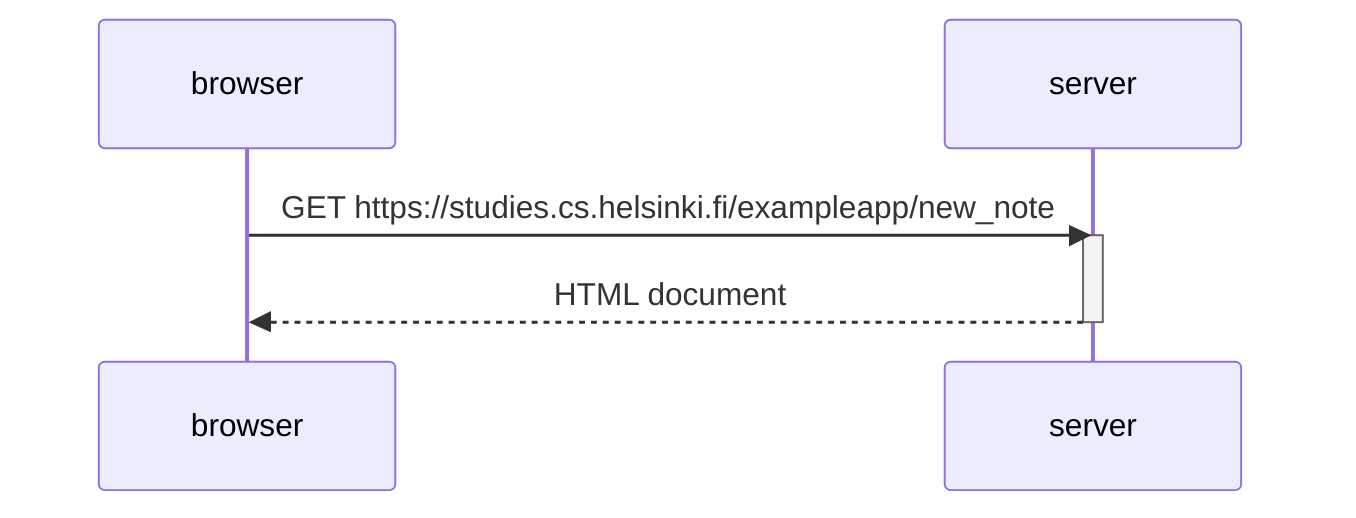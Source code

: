 sequenceDiagram
    participant browser
    participant server

    browser->>server: GET https://studies.cs.helsinki.fi/exampleapp/new_note
    activate server
    server-->>browser: HTML document
    deactivate server
